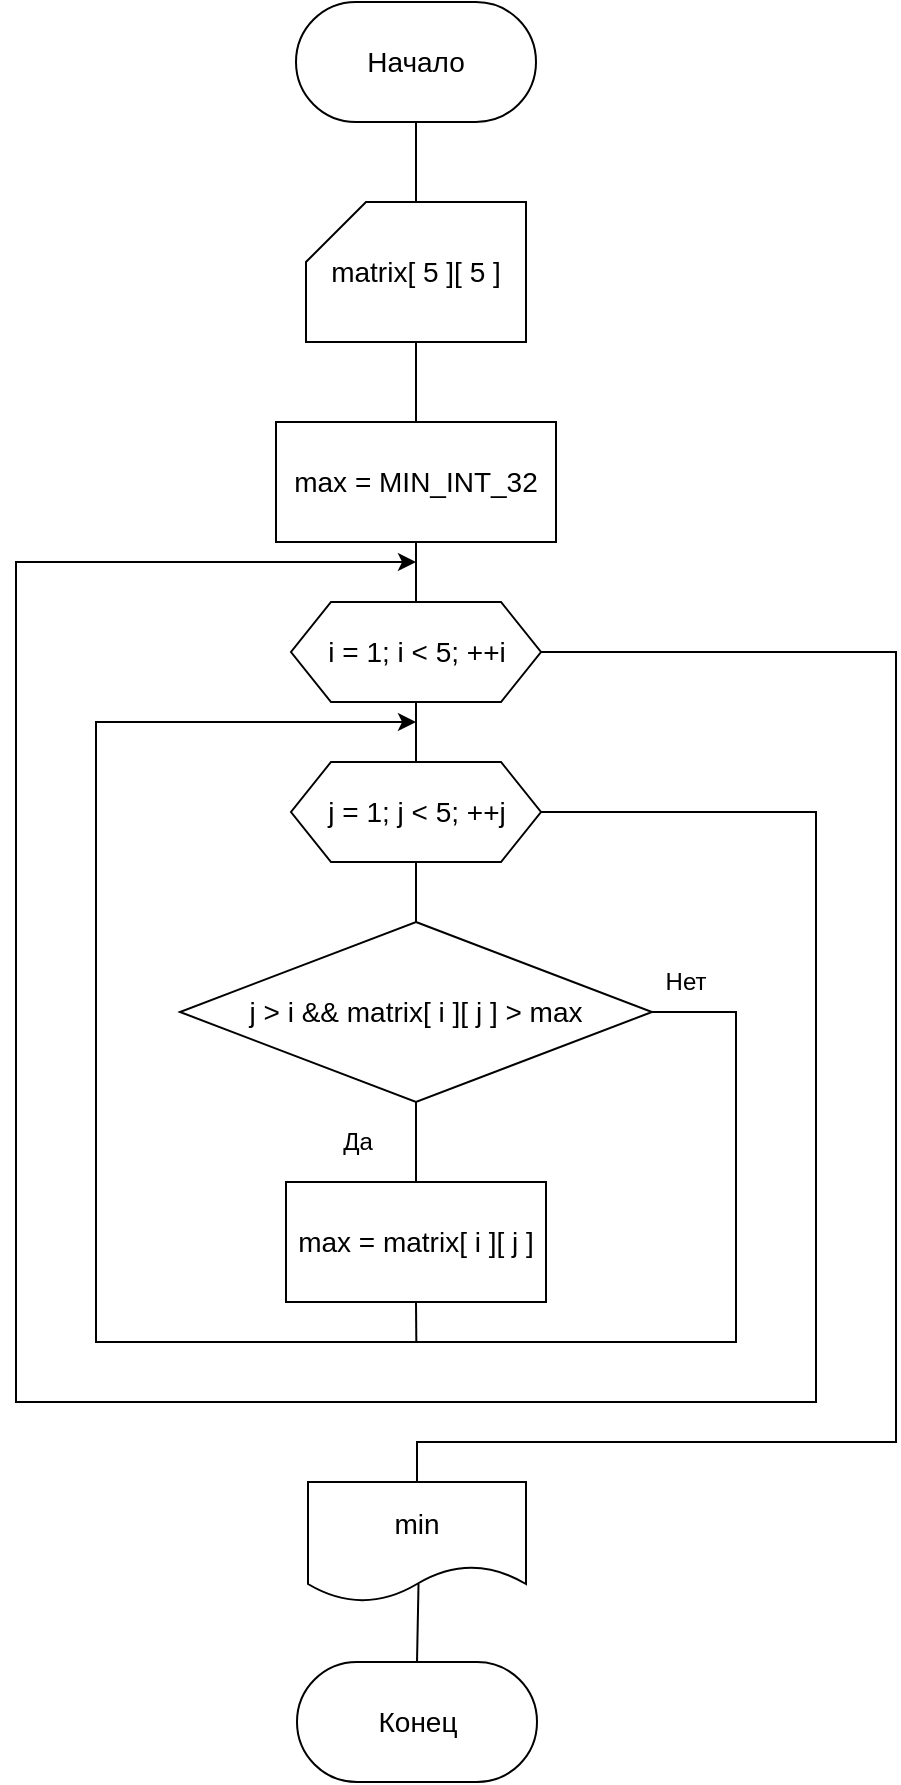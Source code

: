 <mxfile version="21.0.6" type="device"><diagram name="Страница 1" id="gulsk3n122-50kQ7pJhm"><mxGraphModel dx="1399" dy="773" grid="1" gridSize="10" guides="1" tooltips="1" connect="1" arrows="1" fold="1" page="1" pageScale="1" pageWidth="827" pageHeight="1169" math="0" shadow="0"><root><mxCell id="0"/><mxCell id="1" parent="0"/><mxCell id="1aeZCQS6sBm2-y9HWdxH-10" style="edgeStyle=orthogonalEdgeStyle;rounded=0;orthogonalLoop=1;jettySize=auto;html=1;entryX=0.5;entryY=0;entryDx=0;entryDy=0;entryPerimeter=0;endArrow=none;endFill=0;" parent="1" source="1aeZCQS6sBm2-y9HWdxH-1" target="1aeZCQS6sBm2-y9HWdxH-3" edge="1"><mxGeometry relative="1" as="geometry"/></mxCell><mxCell id="1aeZCQS6sBm2-y9HWdxH-1" value="Начало" style="rounded=1;whiteSpace=wrap;html=1;arcSize=50;fontSize=14;" parent="1" vertex="1"><mxGeometry x="230" y="50" width="120" height="60" as="geometry"/></mxCell><mxCell id="1aeZCQS6sBm2-y9HWdxH-2" value="Конец" style="rounded=1;whiteSpace=wrap;html=1;arcSize=50;fontSize=14;" parent="1" vertex="1"><mxGeometry x="230.5" y="880" width="120" height="60" as="geometry"/></mxCell><mxCell id="1aeZCQS6sBm2-y9HWdxH-11" style="edgeStyle=orthogonalEdgeStyle;rounded=0;orthogonalLoop=1;jettySize=auto;html=1;entryX=0.5;entryY=0;entryDx=0;entryDy=0;endArrow=none;endFill=0;" parent="1" source="1aeZCQS6sBm2-y9HWdxH-3" target="1aeZCQS6sBm2-y9HWdxH-7" edge="1"><mxGeometry relative="1" as="geometry"/></mxCell><mxCell id="1aeZCQS6sBm2-y9HWdxH-3" value="matrix[ 5 ][ 5 ]" style="shape=card;whiteSpace=wrap;html=1;fontSize=14;" parent="1" vertex="1"><mxGeometry x="235" y="150" width="110" height="70" as="geometry"/></mxCell><mxCell id="1aeZCQS6sBm2-y9HWdxH-14" style="edgeStyle=orthogonalEdgeStyle;rounded=0;orthogonalLoop=1;jettySize=auto;html=1;entryX=0.5;entryY=0;entryDx=0;entryDy=0;endArrow=none;endFill=0;" parent="1" source="1aeZCQS6sBm2-y9HWdxH-4" target="1aeZCQS6sBm2-y9HWdxH-5" edge="1"><mxGeometry relative="1" as="geometry"/></mxCell><mxCell id="1aeZCQS6sBm2-y9HWdxH-18" style="edgeStyle=orthogonalEdgeStyle;rounded=0;orthogonalLoop=1;jettySize=auto;html=1;entryX=0.5;entryY=0;entryDx=0;entryDy=0;endArrow=none;endFill=0;" parent="1" source="1aeZCQS6sBm2-y9HWdxH-4" target="1aeZCQS6sBm2-y9HWdxH-9" edge="1"><mxGeometry relative="1" as="geometry"><Array as="points"><mxPoint x="530" y="375"/><mxPoint x="530" y="770"/><mxPoint x="291" y="770"/></Array></mxGeometry></mxCell><mxCell id="1aeZCQS6sBm2-y9HWdxH-4" value="i = 1; i &amp;lt; 5; ++i" style="shape=hexagon;perimeter=hexagonPerimeter2;whiteSpace=wrap;html=1;fixedSize=1;fontSize=14;" parent="1" vertex="1"><mxGeometry x="227.5" y="350" width="125" height="50" as="geometry"/></mxCell><mxCell id="1aeZCQS6sBm2-y9HWdxH-15" style="edgeStyle=orthogonalEdgeStyle;rounded=0;orthogonalLoop=1;jettySize=auto;html=1;entryX=0.5;entryY=0;entryDx=0;entryDy=0;endArrow=none;endFill=0;" parent="1" source="1aeZCQS6sBm2-y9HWdxH-5" target="1aeZCQS6sBm2-y9HWdxH-6" edge="1"><mxGeometry relative="1" as="geometry"/></mxCell><mxCell id="1aeZCQS6sBm2-y9HWdxH-20" style="edgeStyle=orthogonalEdgeStyle;rounded=0;orthogonalLoop=1;jettySize=auto;html=1;" parent="1" source="1aeZCQS6sBm2-y9HWdxH-5" edge="1"><mxGeometry relative="1" as="geometry"><mxPoint x="290" y="330" as="targetPoint"/><Array as="points"><mxPoint x="490" y="455"/><mxPoint x="490" y="750"/><mxPoint x="90" y="750"/><mxPoint x="90" y="330"/></Array></mxGeometry></mxCell><mxCell id="1aeZCQS6sBm2-y9HWdxH-5" value="j = 1; j &amp;lt; 5; ++j" style="shape=hexagon;perimeter=hexagonPerimeter2;whiteSpace=wrap;html=1;fixedSize=1;fontSize=14;" parent="1" vertex="1"><mxGeometry x="227.5" y="430" width="125" height="50" as="geometry"/></mxCell><mxCell id="1aeZCQS6sBm2-y9HWdxH-16" style="edgeStyle=orthogonalEdgeStyle;rounded=0;orthogonalLoop=1;jettySize=auto;html=1;entryX=0.5;entryY=0;entryDx=0;entryDy=0;endArrow=none;endFill=0;" parent="1" source="1aeZCQS6sBm2-y9HWdxH-6" target="1aeZCQS6sBm2-y9HWdxH-8" edge="1"><mxGeometry relative="1" as="geometry"/></mxCell><mxCell id="1aeZCQS6sBm2-y9HWdxH-17" style="edgeStyle=orthogonalEdgeStyle;rounded=0;orthogonalLoop=1;jettySize=auto;html=1;" parent="1" source="1aeZCQS6sBm2-y9HWdxH-6" edge="1"><mxGeometry relative="1" as="geometry"><mxPoint x="290" y="410" as="targetPoint"/><Array as="points"><mxPoint x="450" y="555"/><mxPoint x="450" y="720"/><mxPoint x="130" y="720"/><mxPoint x="130" y="410"/></Array></mxGeometry></mxCell><mxCell id="1aeZCQS6sBm2-y9HWdxH-6" value="j &amp;gt; i &amp;amp;&amp;amp; matrix[ i ][ j ] &amp;gt; max" style="rhombus;whiteSpace=wrap;html=1;fontSize=14;" parent="1" vertex="1"><mxGeometry x="172" y="510" width="236" height="90" as="geometry"/></mxCell><mxCell id="1aeZCQS6sBm2-y9HWdxH-13" style="edgeStyle=orthogonalEdgeStyle;rounded=0;orthogonalLoop=1;jettySize=auto;html=1;entryX=0.5;entryY=0;entryDx=0;entryDy=0;endArrow=none;endFill=0;" parent="1" source="1aeZCQS6sBm2-y9HWdxH-7" target="1aeZCQS6sBm2-y9HWdxH-4" edge="1"><mxGeometry relative="1" as="geometry"/></mxCell><mxCell id="1aeZCQS6sBm2-y9HWdxH-7" value="max = MIN_INT_32" style="rounded=0;whiteSpace=wrap;html=1;fontSize=14;" parent="1" vertex="1"><mxGeometry x="220" y="260" width="140" height="60" as="geometry"/></mxCell><mxCell id="fMxn7GD8irLA9WHDTI1E-3" style="edgeStyle=orthogonalEdgeStyle;rounded=0;orthogonalLoop=1;jettySize=auto;html=1;exitX=0.5;exitY=1;exitDx=0;exitDy=0;endArrow=none;endFill=0;" parent="1" source="1aeZCQS6sBm2-y9HWdxH-8" edge="1"><mxGeometry relative="1" as="geometry"><mxPoint x="290.167" y="720" as="targetPoint"/></mxGeometry></mxCell><mxCell id="1aeZCQS6sBm2-y9HWdxH-8" value="max = matrix[ i ][ j ]" style="rounded=0;whiteSpace=wrap;html=1;fontSize=14;" parent="1" vertex="1"><mxGeometry x="225" y="640" width="130" height="60" as="geometry"/></mxCell><mxCell id="1aeZCQS6sBm2-y9HWdxH-19" style="edgeStyle=orthogonalEdgeStyle;rounded=0;orthogonalLoop=1;jettySize=auto;html=1;entryX=0.5;entryY=0;entryDx=0;entryDy=0;exitX=0.507;exitY=0.847;exitDx=0;exitDy=0;exitPerimeter=0;endArrow=none;endFill=0;" parent="1" source="1aeZCQS6sBm2-y9HWdxH-9" target="1aeZCQS6sBm2-y9HWdxH-2" edge="1"><mxGeometry relative="1" as="geometry"/></mxCell><mxCell id="1aeZCQS6sBm2-y9HWdxH-9" value="min" style="shape=document;whiteSpace=wrap;html=1;boundedLbl=1;fontSize=14;" parent="1" vertex="1"><mxGeometry x="236" y="790" width="109" height="60" as="geometry"/></mxCell><mxCell id="fMxn7GD8irLA9WHDTI1E-1" value="Да" style="text;html=1;strokeColor=none;fillColor=none;align=center;verticalAlign=middle;whiteSpace=wrap;rounded=0;" parent="1" vertex="1"><mxGeometry x="236" y="610" width="50" height="20" as="geometry"/></mxCell><mxCell id="fMxn7GD8irLA9WHDTI1E-2" value="Нет" style="text;html=1;strokeColor=none;fillColor=none;align=center;verticalAlign=middle;whiteSpace=wrap;rounded=0;" parent="1" vertex="1"><mxGeometry x="400" y="530" width="50" height="20" as="geometry"/></mxCell></root></mxGraphModel></diagram></mxfile>